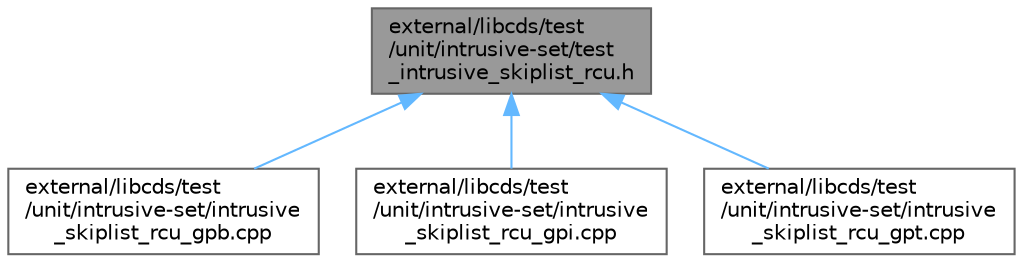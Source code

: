 digraph "external/libcds/test/unit/intrusive-set/test_intrusive_skiplist_rcu.h"
{
 // LATEX_PDF_SIZE
  bgcolor="transparent";
  edge [fontname=Helvetica,fontsize=10,labelfontname=Helvetica,labelfontsize=10];
  node [fontname=Helvetica,fontsize=10,shape=box,height=0.2,width=0.4];
  Node1 [id="Node000001",label="external/libcds/test\l/unit/intrusive-set/test\l_intrusive_skiplist_rcu.h",height=0.2,width=0.4,color="gray40", fillcolor="grey60", style="filled", fontcolor="black",tooltip=" "];
  Node1 -> Node2 [id="edge1_Node000001_Node000002",dir="back",color="steelblue1",style="solid",tooltip=" "];
  Node2 [id="Node000002",label="external/libcds/test\l/unit/intrusive-set/intrusive\l_skiplist_rcu_gpb.cpp",height=0.2,width=0.4,color="grey40", fillcolor="white", style="filled",URL="$intrusive__skiplist__rcu__gpb_8cpp.html",tooltip=" "];
  Node1 -> Node3 [id="edge2_Node000001_Node000003",dir="back",color="steelblue1",style="solid",tooltip=" "];
  Node3 [id="Node000003",label="external/libcds/test\l/unit/intrusive-set/intrusive\l_skiplist_rcu_gpi.cpp",height=0.2,width=0.4,color="grey40", fillcolor="white", style="filled",URL="$intrusive__skiplist__rcu__gpi_8cpp.html",tooltip=" "];
  Node1 -> Node4 [id="edge3_Node000001_Node000004",dir="back",color="steelblue1",style="solid",tooltip=" "];
  Node4 [id="Node000004",label="external/libcds/test\l/unit/intrusive-set/intrusive\l_skiplist_rcu_gpt.cpp",height=0.2,width=0.4,color="grey40", fillcolor="white", style="filled",URL="$intrusive__skiplist__rcu__gpt_8cpp.html",tooltip=" "];
}
